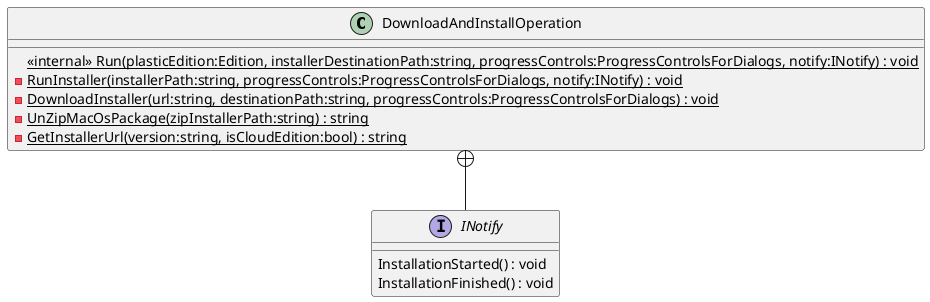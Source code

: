 @startuml
class DownloadAndInstallOperation {
    <<internal>> {static} Run(plasticEdition:Edition, installerDestinationPath:string, progressControls:ProgressControlsForDialogs, notify:INotify) : void
    {static} - RunInstaller(installerPath:string, progressControls:ProgressControlsForDialogs, notify:INotify) : void
    {static} - DownloadInstaller(url:string, destinationPath:string, progressControls:ProgressControlsForDialogs) : void
    {static} - UnZipMacOsPackage(zipInstallerPath:string) : string
    {static} - GetInstallerUrl(version:string, isCloudEdition:bool) : string
}
interface INotify {
    InstallationStarted() : void
    InstallationFinished() : void
}
DownloadAndInstallOperation +-- INotify
@enduml

